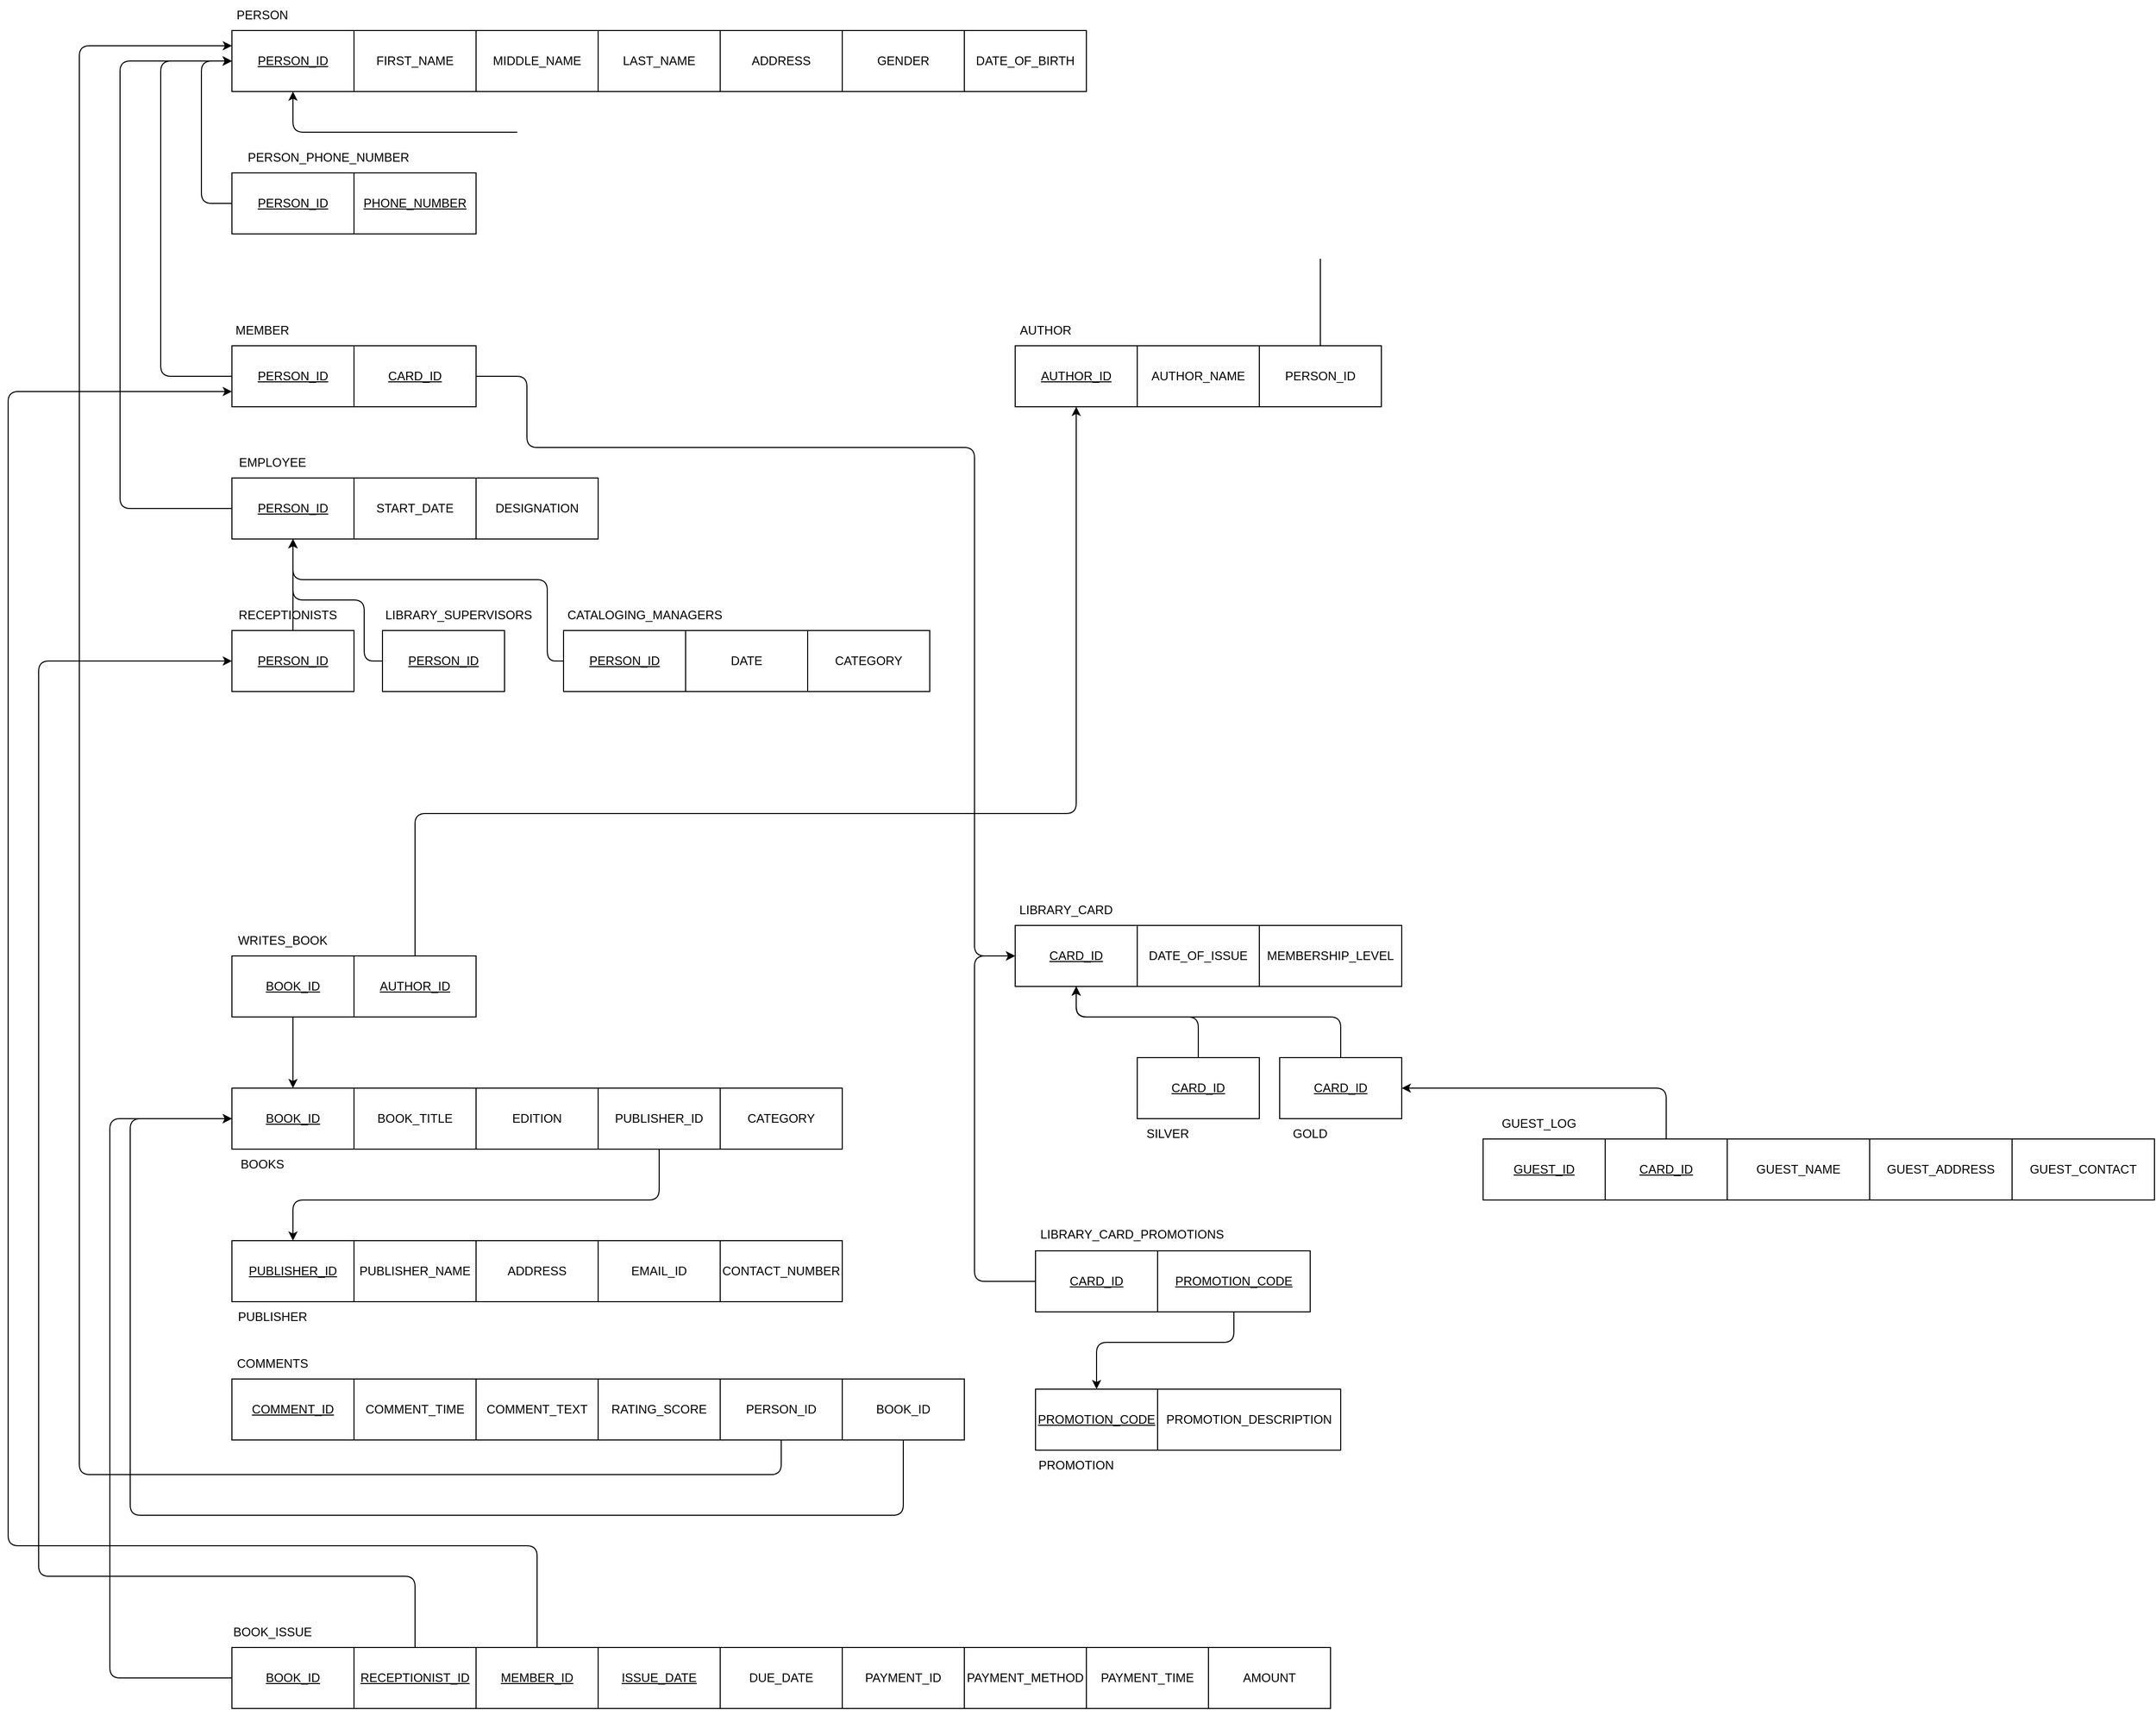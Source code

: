 <mxfile>
    <diagram id="gMBADjS6sapjuqG_sJc8" name="Page-1">
        <mxGraphModel dx="2768" dy="1587" grid="1" gridSize="10" guides="1" tooltips="1" connect="1" arrows="1" fold="1" page="1" pageScale="1" pageWidth="850" pageHeight="1100" math="0" shadow="0">
            <root>
                <mxCell id="0"/>
                <mxCell id="1" parent="0"/>
                <mxCell id="22" value="DATE_OF_BIRTH" style="rounded=0;whiteSpace=wrap;html=1;" vertex="1" parent="1">
                    <mxGeometry x="780" y="150" width="120" height="60" as="geometry"/>
                </mxCell>
                <mxCell id="8" value="" style="group" parent="1" vertex="1" connectable="0">
                    <mxGeometry x="60" y="150" width="720" height="60" as="geometry"/>
                </mxCell>
                <mxCell id="2" value="&lt;u&gt;PERSON_ID&lt;/u&gt;" style="rounded=0;whiteSpace=wrap;html=1;" parent="8" vertex="1">
                    <mxGeometry width="120" height="60" as="geometry"/>
                </mxCell>
                <mxCell id="3" value="FIRST_NAME" style="rounded=0;whiteSpace=wrap;html=1;" parent="8" vertex="1">
                    <mxGeometry x="120" width="120" height="60" as="geometry"/>
                </mxCell>
                <mxCell id="4" value="MIDDLE_NAME" style="rounded=0;whiteSpace=wrap;html=1;" parent="8" vertex="1">
                    <mxGeometry x="240" width="120" height="60" as="geometry"/>
                </mxCell>
                <mxCell id="5" value="LAST_NAME" style="rounded=0;whiteSpace=wrap;html=1;" parent="8" vertex="1">
                    <mxGeometry x="360" width="120" height="60" as="geometry"/>
                </mxCell>
                <mxCell id="6" value="ADDRESS" style="rounded=0;whiteSpace=wrap;html=1;" parent="8" vertex="1">
                    <mxGeometry x="480" width="120" height="60" as="geometry"/>
                </mxCell>
                <mxCell id="7" value="GENDER" style="rounded=0;whiteSpace=wrap;html=1;" parent="8" vertex="1">
                    <mxGeometry x="600" width="120" height="60" as="geometry"/>
                </mxCell>
                <mxCell id="9" value="PERSON" style="text;html=1;strokeColor=none;fillColor=none;align=center;verticalAlign=middle;whiteSpace=wrap;rounded=0;" parent="1" vertex="1">
                    <mxGeometry x="60" y="120" width="60" height="30" as="geometry"/>
                </mxCell>
                <mxCell id="41" style="edgeStyle=none;html=1;exitX=0;exitY=0.5;exitDx=0;exitDy=0;entryX=0;entryY=0.5;entryDx=0;entryDy=0;" edge="1" parent="1" source="33" target="2">
                    <mxGeometry relative="1" as="geometry">
                        <Array as="points">
                            <mxPoint x="30" y="320"/>
                            <mxPoint x="30" y="180"/>
                        </Array>
                    </mxGeometry>
                </mxCell>
                <mxCell id="33" value="&lt;u&gt;PERSON_ID&lt;/u&gt;" style="rounded=0;whiteSpace=wrap;html=1;" vertex="1" parent="1">
                    <mxGeometry x="60" y="290" width="120" height="60" as="geometry"/>
                </mxCell>
                <mxCell id="34" value="PERSON_PHONE_NUMBER" style="text;html=1;strokeColor=none;fillColor=none;align=center;verticalAlign=middle;whiteSpace=wrap;rounded=0;" vertex="1" parent="1">
                    <mxGeometry x="60" y="260" width="190" height="30" as="geometry"/>
                </mxCell>
                <mxCell id="35" value="&lt;u&gt;PHONE_NUMBER&lt;/u&gt;" style="rounded=0;whiteSpace=wrap;html=1;" vertex="1" parent="1">
                    <mxGeometry x="180" y="290" width="120" height="60" as="geometry"/>
                </mxCell>
                <mxCell id="44" style="edgeStyle=none;html=1;exitX=0;exitY=0.5;exitDx=0;exitDy=0;entryX=0;entryY=0.5;entryDx=0;entryDy=0;" edge="1" parent="1" source="42" target="2">
                    <mxGeometry relative="1" as="geometry">
                        <Array as="points">
                            <mxPoint x="-10" y="490"/>
                            <mxPoint x="-10" y="180"/>
                        </Array>
                    </mxGeometry>
                </mxCell>
                <mxCell id="42" value="&lt;u&gt;PERSON_ID&lt;/u&gt;" style="rounded=0;whiteSpace=wrap;html=1;" vertex="1" parent="1">
                    <mxGeometry x="60" y="460" width="120" height="60" as="geometry"/>
                </mxCell>
                <mxCell id="43" value="MEMBER" style="text;html=1;strokeColor=none;fillColor=none;align=center;verticalAlign=middle;whiteSpace=wrap;rounded=0;" vertex="1" parent="1">
                    <mxGeometry x="60" y="430" width="60" height="30" as="geometry"/>
                </mxCell>
                <mxCell id="47" style="edgeStyle=none;html=1;exitX=0;exitY=0.5;exitDx=0;exitDy=0;entryX=0;entryY=0.5;entryDx=0;entryDy=0;" edge="1" parent="1" source="45" target="2">
                    <mxGeometry relative="1" as="geometry">
                        <Array as="points">
                            <mxPoint x="-50" y="620"/>
                            <mxPoint x="-50" y="180"/>
                        </Array>
                    </mxGeometry>
                </mxCell>
                <mxCell id="45" value="&lt;u&gt;PERSON_ID&lt;/u&gt;" style="rounded=0;whiteSpace=wrap;html=1;" vertex="1" parent="1">
                    <mxGeometry x="60" y="590" width="120" height="60" as="geometry"/>
                </mxCell>
                <mxCell id="46" value="EMPLOYEE" style="text;html=1;strokeColor=none;fillColor=none;align=center;verticalAlign=middle;whiteSpace=wrap;rounded=0;" vertex="1" parent="1">
                    <mxGeometry x="60" y="560" width="80" height="30" as="geometry"/>
                </mxCell>
                <mxCell id="48" value="START_DATE" style="rounded=0;whiteSpace=wrap;html=1;" vertex="1" parent="1">
                    <mxGeometry x="180" y="590" width="120" height="60" as="geometry"/>
                </mxCell>
                <mxCell id="49" value="DESIGNATION" style="rounded=0;whiteSpace=wrap;html=1;" vertex="1" parent="1">
                    <mxGeometry x="300" y="590" width="120" height="60" as="geometry"/>
                </mxCell>
                <mxCell id="60" style="edgeStyle=none;html=1;exitX=0.5;exitY=0;exitDx=0;exitDy=0;entryX=0.5;entryY=1;entryDx=0;entryDy=0;" edge="1" parent="1" source="52" target="45">
                    <mxGeometry relative="1" as="geometry"/>
                </mxCell>
                <mxCell id="52" value="&lt;u&gt;PERSON_ID&lt;/u&gt;" style="rounded=0;whiteSpace=wrap;html=1;" vertex="1" parent="1">
                    <mxGeometry x="60" y="740" width="120" height="60" as="geometry"/>
                </mxCell>
                <mxCell id="53" value="RECEPTIONISTS" style="text;html=1;strokeColor=none;fillColor=none;align=center;verticalAlign=middle;whiteSpace=wrap;rounded=0;" vertex="1" parent="1">
                    <mxGeometry x="60" y="710" width="110" height="30" as="geometry"/>
                </mxCell>
                <mxCell id="61" style="edgeStyle=none;html=1;exitX=0;exitY=0.5;exitDx=0;exitDy=0;entryX=0.5;entryY=1;entryDx=0;entryDy=0;" edge="1" parent="1" source="54" target="45">
                    <mxGeometry relative="1" as="geometry">
                        <Array as="points">
                            <mxPoint x="190" y="770"/>
                            <mxPoint x="190" y="710"/>
                            <mxPoint x="120" y="710"/>
                        </Array>
                    </mxGeometry>
                </mxCell>
                <mxCell id="54" value="&lt;u&gt;PERSON_ID&lt;/u&gt;" style="rounded=0;whiteSpace=wrap;html=1;" vertex="1" parent="1">
                    <mxGeometry x="208" y="740" width="120" height="60" as="geometry"/>
                </mxCell>
                <mxCell id="55" value="LIBRARY_SUPERVISORS" style="text;html=1;strokeColor=none;fillColor=none;align=center;verticalAlign=middle;whiteSpace=wrap;rounded=0;" vertex="1" parent="1">
                    <mxGeometry x="208" y="710" width="150" height="30" as="geometry"/>
                </mxCell>
                <mxCell id="63" style="edgeStyle=none;html=1;exitX=0;exitY=0.5;exitDx=0;exitDy=0;entryX=0.5;entryY=1;entryDx=0;entryDy=0;" edge="1" parent="1" source="56" target="45">
                    <mxGeometry relative="1" as="geometry">
                        <Array as="points">
                            <mxPoint x="370" y="770"/>
                            <mxPoint x="370" y="690"/>
                            <mxPoint x="120" y="690"/>
                        </Array>
                    </mxGeometry>
                </mxCell>
                <mxCell id="56" value="&lt;u&gt;PERSON_ID&lt;/u&gt;" style="rounded=0;whiteSpace=wrap;html=1;" vertex="1" parent="1">
                    <mxGeometry x="386" y="740" width="120" height="60" as="geometry"/>
                </mxCell>
                <mxCell id="57" value="CATALOGING_MANAGERS" style="text;html=1;strokeColor=none;fillColor=none;align=center;verticalAlign=middle;whiteSpace=wrap;rounded=0;" vertex="1" parent="1">
                    <mxGeometry x="386" y="710" width="160" height="30" as="geometry"/>
                </mxCell>
                <mxCell id="69" value="" style="group" vertex="1" connectable="0" parent="1">
                    <mxGeometry x="60" y="1446" width="480" height="90" as="geometry"/>
                </mxCell>
                <mxCell id="64" value="&lt;u&gt;COMMENT_ID&lt;/u&gt;" style="rounded=0;whiteSpace=wrap;html=1;" vertex="1" parent="69">
                    <mxGeometry y="30" width="120" height="60" as="geometry"/>
                </mxCell>
                <mxCell id="65" value="COMMENT_TIME" style="rounded=0;whiteSpace=wrap;html=1;" vertex="1" parent="69">
                    <mxGeometry x="120" y="30" width="120" height="60" as="geometry"/>
                </mxCell>
                <mxCell id="66" value="COMMENT_TEXT" style="rounded=0;whiteSpace=wrap;html=1;" vertex="1" parent="69">
                    <mxGeometry x="240" y="30" width="120" height="60" as="geometry"/>
                </mxCell>
                <mxCell id="67" value="RATING_SCORE" style="rounded=0;whiteSpace=wrap;html=1;" vertex="1" parent="69">
                    <mxGeometry x="360" y="30" width="120" height="60" as="geometry"/>
                </mxCell>
                <mxCell id="68" value="COMMENTS" style="text;html=1;strokeColor=none;fillColor=none;align=center;verticalAlign=middle;whiteSpace=wrap;rounded=0;" vertex="1" parent="69">
                    <mxGeometry width="80" height="30" as="geometry"/>
                </mxCell>
                <mxCell id="87" value="" style="group" vertex="1" connectable="0" parent="1">
                    <mxGeometry x="60" y="1310" width="600" height="90" as="geometry"/>
                </mxCell>
                <mxCell id="93" value="" style="group" vertex="1" connectable="0" parent="87">
                    <mxGeometry y="30" width="600" height="60" as="geometry"/>
                </mxCell>
                <mxCell id="81" value="&lt;u&gt;PUBLISHER_ID&lt;/u&gt;" style="rounded=0;whiteSpace=wrap;html=1;" vertex="1" parent="93">
                    <mxGeometry width="120" height="60" as="geometry"/>
                </mxCell>
                <mxCell id="82" value="PUBLISHER_NAME" style="rounded=0;whiteSpace=wrap;html=1;" vertex="1" parent="93">
                    <mxGeometry x="120" width="120" height="60" as="geometry"/>
                </mxCell>
                <mxCell id="83" value="ADDRESS" style="rounded=0;whiteSpace=wrap;html=1;" vertex="1" parent="93">
                    <mxGeometry x="240" width="120" height="60" as="geometry"/>
                </mxCell>
                <mxCell id="84" value="EMAIL_ID" style="rounded=0;whiteSpace=wrap;html=1;" vertex="1" parent="93">
                    <mxGeometry x="360" width="120" height="60" as="geometry"/>
                </mxCell>
                <mxCell id="85" value="CONTACT_NUMBER" style="rounded=0;whiteSpace=wrap;html=1;" vertex="1" parent="93">
                    <mxGeometry x="480" width="120" height="60" as="geometry"/>
                </mxCell>
                <mxCell id="90" style="edgeStyle=none;html=1;exitX=0.5;exitY=1;exitDx=0;exitDy=0;entryX=0;entryY=0.25;entryDx=0;entryDy=0;" edge="1" parent="1" source="88" target="2">
                    <mxGeometry relative="1" as="geometry">
                        <mxPoint x="60" y="240" as="targetPoint"/>
                        <Array as="points">
                            <mxPoint x="600" y="1570"/>
                            <mxPoint x="-90" y="1570"/>
                            <mxPoint x="-90" y="165"/>
                        </Array>
                    </mxGeometry>
                </mxCell>
                <mxCell id="88" value="PERSON_ID" style="rounded=0;whiteSpace=wrap;html=1;" vertex="1" parent="1">
                    <mxGeometry x="540" y="1476" width="120" height="60" as="geometry"/>
                </mxCell>
                <mxCell id="91" style="edgeStyle=none;html=1;exitX=0.5;exitY=1;exitDx=0;exitDy=0;entryX=0;entryY=0.5;entryDx=0;entryDy=0;" edge="1" parent="1" source="89" target="70">
                    <mxGeometry relative="1" as="geometry">
                        <Array as="points">
                            <mxPoint x="720" y="1610"/>
                            <mxPoint x="-40" y="1610"/>
                            <mxPoint x="-40" y="1220"/>
                        </Array>
                    </mxGeometry>
                </mxCell>
                <mxCell id="89" value="BOOK_ID" style="rounded=0;whiteSpace=wrap;html=1;" vertex="1" parent="1">
                    <mxGeometry x="660" y="1476" width="120" height="60" as="geometry"/>
                </mxCell>
                <mxCell id="104" value="" style="group" vertex="1" connectable="0" parent="1">
                    <mxGeometry x="830" y="430" width="360" height="90" as="geometry"/>
                </mxCell>
                <mxCell id="100" value="&lt;u&gt;AUTHOR_ID&lt;/u&gt;" style="rounded=0;whiteSpace=wrap;html=1;" vertex="1" parent="104">
                    <mxGeometry y="30" width="120" height="60" as="geometry"/>
                </mxCell>
                <mxCell id="101" value="AUTHOR" style="text;html=1;strokeColor=none;fillColor=none;align=center;verticalAlign=middle;whiteSpace=wrap;rounded=0;" vertex="1" parent="104">
                    <mxGeometry width="60" height="30" as="geometry"/>
                </mxCell>
                <mxCell id="102" value="PERSON_ID" style="rounded=0;whiteSpace=wrap;html=1;" vertex="1" parent="104">
                    <mxGeometry x="240" y="30" width="120" height="60" as="geometry"/>
                </mxCell>
                <mxCell id="103" value="AUTHOR_NAME" style="rounded=0;whiteSpace=wrap;html=1;" vertex="1" parent="104">
                    <mxGeometry x="120" y="30" width="120" height="60" as="geometry"/>
                </mxCell>
                <mxCell id="105" style="edgeStyle=none;html=1;exitX=0.5;exitY=0;exitDx=0;exitDy=0;entryX=0.5;entryY=1;entryDx=0;entryDy=0;" edge="1" parent="1" source="102" target="2">
                    <mxGeometry relative="1" as="geometry">
                        <Array as="points">
                            <mxPoint x="1130" y="250"/>
                            <mxPoint x="120" y="250"/>
                        </Array>
                    </mxGeometry>
                </mxCell>
                <mxCell id="86" value="PUBLISHER" style="text;html=1;strokeColor=none;fillColor=none;align=center;verticalAlign=middle;whiteSpace=wrap;rounded=0;" vertex="1" parent="1">
                    <mxGeometry x="60" y="1400" width="80" height="30" as="geometry"/>
                </mxCell>
                <mxCell id="106" style="edgeStyle=none;html=1;exitX=0.5;exitY=1;exitDx=0;exitDy=0;entryX=0.5;entryY=0;entryDx=0;entryDy=0;" edge="1" parent="1" source="92" target="81">
                    <mxGeometry relative="1" as="geometry">
                        <Array as="points">
                            <mxPoint x="480" y="1300"/>
                            <mxPoint x="120" y="1300"/>
                        </Array>
                    </mxGeometry>
                </mxCell>
                <mxCell id="111" style="edgeStyle=none;html=1;exitX=0.5;exitY=1;exitDx=0;exitDy=0;" edge="1" parent="1" source="107" target="70">
                    <mxGeometry relative="1" as="geometry"/>
                </mxCell>
                <mxCell id="107" value="&lt;u&gt;BOOK_ID&lt;/u&gt;" style="rounded=0;whiteSpace=wrap;html=1;" vertex="1" parent="1">
                    <mxGeometry x="60" y="1060" width="120" height="60" as="geometry"/>
                </mxCell>
                <mxCell id="112" style="edgeStyle=none;html=1;exitX=0.5;exitY=0;exitDx=0;exitDy=0;entryX=0.5;entryY=1;entryDx=0;entryDy=0;" edge="1" parent="1" source="108" target="100">
                    <mxGeometry relative="1" as="geometry">
                        <Array as="points">
                            <mxPoint x="240" y="920"/>
                            <mxPoint x="890" y="920"/>
                        </Array>
                    </mxGeometry>
                </mxCell>
                <mxCell id="108" value="&lt;u&gt;AUTHOR_ID&lt;/u&gt;" style="rounded=0;whiteSpace=wrap;html=1;" vertex="1" parent="1">
                    <mxGeometry x="180" y="1060" width="120" height="60" as="geometry"/>
                </mxCell>
                <mxCell id="109" value="WRITES_BOOK" style="text;html=1;strokeColor=none;fillColor=none;align=center;verticalAlign=middle;whiteSpace=wrap;rounded=0;" vertex="1" parent="1">
                    <mxGeometry x="60" y="1030" width="100" height="30" as="geometry"/>
                </mxCell>
                <mxCell id="110" value="" style="group" vertex="1" connectable="0" parent="1">
                    <mxGeometry x="60" y="1190" width="480" height="90" as="geometry"/>
                </mxCell>
                <mxCell id="70" value="&lt;u&gt;BOOK_ID&lt;/u&gt;" style="rounded=0;whiteSpace=wrap;html=1;" vertex="1" parent="110">
                    <mxGeometry width="120" height="60" as="geometry"/>
                </mxCell>
                <mxCell id="71" value="BOOK_TITLE" style="rounded=0;whiteSpace=wrap;html=1;" vertex="1" parent="110">
                    <mxGeometry x="120" width="120" height="60" as="geometry"/>
                </mxCell>
                <mxCell id="73" value="EDITION" style="rounded=0;whiteSpace=wrap;html=1;" vertex="1" parent="110">
                    <mxGeometry x="240" width="120" height="60" as="geometry"/>
                </mxCell>
                <mxCell id="75" value="BOOKS" style="text;html=1;strokeColor=none;fillColor=none;align=center;verticalAlign=middle;whiteSpace=wrap;rounded=0;" vertex="1" parent="110">
                    <mxGeometry y="60" width="60" height="30" as="geometry"/>
                </mxCell>
                <mxCell id="92" value="PUBLISHER_ID" style="rounded=0;whiteSpace=wrap;html=1;" vertex="1" parent="110">
                    <mxGeometry x="360" width="120" height="60" as="geometry"/>
                </mxCell>
                <mxCell id="113" value="&lt;u&gt;CARD_ID&lt;/u&gt;" style="rounded=0;whiteSpace=wrap;html=1;" vertex="1" parent="1">
                    <mxGeometry x="830" y="1030" width="120" height="60" as="geometry"/>
                </mxCell>
                <mxCell id="114" value="DATE_OF_ISSUE" style="rounded=0;whiteSpace=wrap;html=1;" vertex="1" parent="1">
                    <mxGeometry x="950" y="1030" width="120" height="60" as="geometry"/>
                </mxCell>
                <mxCell id="115" value="MEMBERSHIP_LEVEL" style="rounded=0;whiteSpace=wrap;html=1;" vertex="1" parent="1">
                    <mxGeometry x="1070" y="1030" width="140" height="60" as="geometry"/>
                </mxCell>
                <mxCell id="116" value="LIBRARY_CARD" style="text;html=1;strokeColor=none;fillColor=none;align=center;verticalAlign=middle;whiteSpace=wrap;rounded=0;" vertex="1" parent="1">
                    <mxGeometry x="830" y="1000" width="100" height="30" as="geometry"/>
                </mxCell>
                <mxCell id="151" style="edgeStyle=none;html=1;exitX=0;exitY=0.5;exitDx=0;exitDy=0;entryX=0;entryY=0.5;entryDx=0;entryDy=0;" edge="1" parent="1" source="120" target="113">
                    <mxGeometry relative="1" as="geometry">
                        <Array as="points">
                            <mxPoint x="790" y="1380"/>
                            <mxPoint x="790" y="1060"/>
                        </Array>
                    </mxGeometry>
                </mxCell>
                <mxCell id="120" value="&lt;u&gt;CARD_ID&lt;/u&gt;" style="rounded=0;whiteSpace=wrap;html=1;" vertex="1" parent="1">
                    <mxGeometry x="850" y="1350" width="120" height="60" as="geometry"/>
                </mxCell>
                <mxCell id="153" style="edgeStyle=none;html=1;exitX=0.5;exitY=1;exitDx=0;exitDy=0;entryX=0.5;entryY=0;entryDx=0;entryDy=0;" edge="1" parent="1" source="121" target="117">
                    <mxGeometry relative="1" as="geometry">
                        <Array as="points">
                            <mxPoint x="1045" y="1440"/>
                            <mxPoint x="910" y="1440"/>
                        </Array>
                    </mxGeometry>
                </mxCell>
                <mxCell id="121" value="&lt;u&gt;PROMOTION_CODE&lt;/u&gt;" style="rounded=0;whiteSpace=wrap;html=1;" vertex="1" parent="1">
                    <mxGeometry x="970" y="1350" width="150" height="60" as="geometry"/>
                </mxCell>
                <mxCell id="122" value="LIBRARY_CARD_PROMOTIONS" style="text;html=1;strokeColor=none;fillColor=none;align=center;verticalAlign=middle;whiteSpace=wrap;rounded=0;" vertex="1" parent="1">
                    <mxGeometry x="850" y="1320" width="190" height="28" as="geometry"/>
                </mxCell>
                <mxCell id="127" style="edgeStyle=none;html=1;exitX=0.5;exitY=0;exitDx=0;exitDy=0;entryX=0.5;entryY=1;entryDx=0;entryDy=0;" edge="1" parent="1" source="123" target="113">
                    <mxGeometry relative="1" as="geometry">
                        <Array as="points">
                            <mxPoint x="1010" y="1120"/>
                            <mxPoint x="890" y="1120"/>
                        </Array>
                    </mxGeometry>
                </mxCell>
                <mxCell id="123" value="&lt;u&gt;CARD_ID&lt;/u&gt;" style="rounded=0;whiteSpace=wrap;html=1;" vertex="1" parent="1">
                    <mxGeometry x="950" y="1160" width="120" height="60" as="geometry"/>
                </mxCell>
                <mxCell id="124" value="SILVER" style="text;html=1;strokeColor=none;fillColor=none;align=center;verticalAlign=middle;whiteSpace=wrap;rounded=0;" vertex="1" parent="1">
                    <mxGeometry x="950" y="1220" width="60" height="30" as="geometry"/>
                </mxCell>
                <mxCell id="128" style="edgeStyle=none;html=1;exitX=0.5;exitY=0;exitDx=0;exitDy=0;" edge="1" parent="1" source="125">
                    <mxGeometry relative="1" as="geometry">
                        <mxPoint x="890" y="1090" as="targetPoint"/>
                        <Array as="points">
                            <mxPoint x="1150" y="1120"/>
                            <mxPoint x="890" y="1120"/>
                        </Array>
                    </mxGeometry>
                </mxCell>
                <mxCell id="125" value="&lt;u&gt;CARD_ID&lt;/u&gt;" style="rounded=0;whiteSpace=wrap;html=1;" vertex="1" parent="1">
                    <mxGeometry x="1090" y="1160" width="120" height="60" as="geometry"/>
                </mxCell>
                <mxCell id="126" value="GOLD" style="text;html=1;strokeColor=none;fillColor=none;align=center;verticalAlign=middle;whiteSpace=wrap;rounded=0;" vertex="1" parent="1">
                    <mxGeometry x="1090" y="1220" width="60" height="30" as="geometry"/>
                </mxCell>
                <mxCell id="137" style="edgeStyle=none;html=1;exitX=0.5;exitY=0;exitDx=0;exitDy=0;entryX=1;entryY=0.5;entryDx=0;entryDy=0;" edge="1" parent="1" source="132" target="125">
                    <mxGeometry relative="1" as="geometry">
                        <Array as="points">
                            <mxPoint x="1470" y="1190"/>
                        </Array>
                    </mxGeometry>
                </mxCell>
                <mxCell id="148" style="edgeStyle=none;html=1;exitX=1;exitY=0.5;exitDx=0;exitDy=0;" edge="1" parent="1" source="146">
                    <mxGeometry relative="1" as="geometry">
                        <mxPoint x="830" y="1060" as="targetPoint"/>
                        <Array as="points">
                            <mxPoint x="350" y="490"/>
                            <mxPoint x="350" y="560"/>
                            <mxPoint x="790" y="560"/>
                            <mxPoint x="790" y="1060"/>
                        </Array>
                    </mxGeometry>
                </mxCell>
                <mxCell id="146" value="&lt;u&gt;CARD_ID&lt;/u&gt;" style="rounded=0;whiteSpace=wrap;html=1;" vertex="1" parent="1">
                    <mxGeometry x="180" y="460" width="120" height="60" as="geometry"/>
                </mxCell>
                <mxCell id="149" value="CATEGORY" style="rounded=0;whiteSpace=wrap;html=1;" vertex="1" parent="1">
                    <mxGeometry x="540" y="1190" width="120" height="60" as="geometry"/>
                </mxCell>
                <mxCell id="117" value="&lt;u&gt;PROMOTION_CODE&lt;/u&gt;" style="rounded=0;whiteSpace=wrap;html=1;" vertex="1" parent="1">
                    <mxGeometry x="850" y="1486" width="120" height="60" as="geometry"/>
                </mxCell>
                <mxCell id="118" value="PROMOTION_DESCRIPTION" style="rounded=0;whiteSpace=wrap;html=1;" vertex="1" parent="1">
                    <mxGeometry x="970" y="1486" width="180" height="60" as="geometry"/>
                </mxCell>
                <mxCell id="119" value="PROMOTION" style="text;html=1;strokeColor=none;fillColor=none;align=center;verticalAlign=middle;whiteSpace=wrap;rounded=0;" vertex="1" parent="1">
                    <mxGeometry x="850" y="1546" width="80" height="30" as="geometry"/>
                </mxCell>
                <mxCell id="164" style="edgeStyle=none;html=1;exitX=0;exitY=0.5;exitDx=0;exitDy=0;entryX=0;entryY=0.5;entryDx=0;entryDy=0;" edge="1" parent="1" source="154" target="70">
                    <mxGeometry relative="1" as="geometry">
                        <Array as="points">
                            <mxPoint x="-60" y="1770"/>
                            <mxPoint x="-60" y="1220"/>
                        </Array>
                    </mxGeometry>
                </mxCell>
                <mxCell id="154" value="&lt;u&gt;BOOK_ID&lt;/u&gt;" style="rounded=0;whiteSpace=wrap;html=1;" vertex="1" parent="1">
                    <mxGeometry x="60" y="1740" width="120" height="60" as="geometry"/>
                </mxCell>
                <mxCell id="165" style="edgeStyle=none;html=1;exitX=0.5;exitY=0;exitDx=0;exitDy=0;entryX=0;entryY=0.5;entryDx=0;entryDy=0;" edge="1" parent="1" source="155" target="52">
                    <mxGeometry relative="1" as="geometry">
                        <Array as="points">
                            <mxPoint x="240" y="1670"/>
                            <mxPoint x="-130" y="1670"/>
                            <mxPoint x="-130" y="770"/>
                        </Array>
                    </mxGeometry>
                </mxCell>
                <mxCell id="155" value="&lt;u&gt;RECEPTIONIST_ID&lt;/u&gt;" style="rounded=0;whiteSpace=wrap;html=1;" vertex="1" parent="1">
                    <mxGeometry x="180" y="1740" width="120" height="60" as="geometry"/>
                </mxCell>
                <mxCell id="166" style="edgeStyle=none;html=1;exitX=0.5;exitY=0;exitDx=0;exitDy=0;entryX=0;entryY=0.75;entryDx=0;entryDy=0;" edge="1" parent="1" source="156" target="42">
                    <mxGeometry relative="1" as="geometry">
                        <mxPoint x="-170" y="580" as="targetPoint"/>
                        <Array as="points">
                            <mxPoint x="360" y="1640"/>
                            <mxPoint x="-160" y="1640"/>
                            <mxPoint x="-160" y="505"/>
                        </Array>
                    </mxGeometry>
                </mxCell>
                <mxCell id="156" value="&lt;u&gt;MEMBER_ID&lt;/u&gt;" style="rounded=0;whiteSpace=wrap;html=1;" vertex="1" parent="1">
                    <mxGeometry x="300" y="1740" width="120" height="60" as="geometry"/>
                </mxCell>
                <mxCell id="157" value="&lt;u&gt;ISSUE_DATE&lt;/u&gt;" style="rounded=0;whiteSpace=wrap;html=1;" vertex="1" parent="1">
                    <mxGeometry x="420" y="1740" width="120" height="60" as="geometry"/>
                </mxCell>
                <mxCell id="158" value="DUE_DATE" style="rounded=0;whiteSpace=wrap;html=1;" vertex="1" parent="1">
                    <mxGeometry x="540" y="1740" width="120" height="60" as="geometry"/>
                </mxCell>
                <mxCell id="159" value="PAYMENT_ID" style="rounded=0;whiteSpace=wrap;html=1;" vertex="1" parent="1">
                    <mxGeometry x="660" y="1740" width="120" height="60" as="geometry"/>
                </mxCell>
                <mxCell id="160" value="PAYMENT_METHOD" style="rounded=0;whiteSpace=wrap;html=1;" vertex="1" parent="1">
                    <mxGeometry x="780" y="1740" width="120" height="60" as="geometry"/>
                </mxCell>
                <mxCell id="161" value="PAYMENT_TIME" style="rounded=0;whiteSpace=wrap;html=1;" vertex="1" parent="1">
                    <mxGeometry x="900" y="1740" width="120" height="60" as="geometry"/>
                </mxCell>
                <mxCell id="162" value="AMOUNT" style="rounded=0;whiteSpace=wrap;html=1;" vertex="1" parent="1">
                    <mxGeometry x="1020" y="1740" width="120" height="60" as="geometry"/>
                </mxCell>
                <mxCell id="163" value="BOOK_ISSUE" style="text;html=1;strokeColor=none;fillColor=none;align=center;verticalAlign=middle;whiteSpace=wrap;rounded=0;" vertex="1" parent="1">
                    <mxGeometry x="60" y="1710" width="80" height="30" as="geometry"/>
                </mxCell>
                <mxCell id="167" value="DATE" style="rounded=0;whiteSpace=wrap;html=1;" vertex="1" parent="1">
                    <mxGeometry x="506" y="740" width="120" height="60" as="geometry"/>
                </mxCell>
                <mxCell id="168" value="CATEGORY" style="rounded=0;whiteSpace=wrap;html=1;" vertex="1" parent="1">
                    <mxGeometry x="626" y="740" width="120" height="60" as="geometry"/>
                </mxCell>
                <mxCell id="169" value="" style="group" vertex="1" connectable="0" parent="1">
                    <mxGeometry x="1290" y="1210" width="660" height="90" as="geometry"/>
                </mxCell>
                <mxCell id="131" value="&lt;u&gt;GUEST_ID&lt;/u&gt;" style="rounded=0;whiteSpace=wrap;html=1;" vertex="1" parent="169">
                    <mxGeometry y="30" width="120" height="60" as="geometry"/>
                </mxCell>
                <mxCell id="132" value="&lt;u&gt;CARD_ID&lt;/u&gt;" style="rounded=0;whiteSpace=wrap;html=1;" vertex="1" parent="169">
                    <mxGeometry x="120" y="30" width="120" height="60" as="geometry"/>
                </mxCell>
                <mxCell id="133" value="GUEST_NAME" style="rounded=0;whiteSpace=wrap;html=1;" vertex="1" parent="169">
                    <mxGeometry x="240" y="30" width="140" height="60" as="geometry"/>
                </mxCell>
                <mxCell id="134" value="GUEST_LOG" style="text;html=1;strokeColor=none;fillColor=none;align=center;verticalAlign=middle;whiteSpace=wrap;rounded=0;" vertex="1" parent="169">
                    <mxGeometry width="110" height="30" as="geometry"/>
                </mxCell>
                <mxCell id="135" value="GUEST_ADDRESS&lt;span style=&quot;color: rgba(0 , 0 , 0 , 0) ; font-family: monospace ; font-size: 0px&quot;&gt;%3CmxGraphModel%3E%3Croot%3E%3CmxCell%20id%3D%220%22%2F%3E%3CmxCell%20id%3D%221%22%20parent%3D%220%22%2F%3E%3CmxCell%20id%3D%222%22%20value%3D%22GUEST_NAME%22%20style%3D%22rounded%3D0%3BwhiteSpace%3Dwrap%3Bhtml%3D1%3B%22%20vertex%3D%221%22%20parent%3D%221%22%3E%3CmxGeometry%20x%3D%221530%22%20y%3D%221220%22%20width%3D%22140%22%20height%3D%2260%22%20as%3D%22geometry%22%2F%3E%3C%2FmxCell%3E%3C%2Froot%3E%3C%2FmxGraphModel%3E&lt;/span&gt;" style="rounded=0;whiteSpace=wrap;html=1;" vertex="1" parent="169">
                    <mxGeometry x="380" y="30" width="140" height="60" as="geometry"/>
                </mxCell>
                <mxCell id="136" value="GUEST_CONTACT" style="rounded=0;whiteSpace=wrap;html=1;" vertex="1" parent="169">
                    <mxGeometry x="520" y="30" width="140" height="60" as="geometry"/>
                </mxCell>
            </root>
        </mxGraphModel>
    </diagram>
</mxfile>
